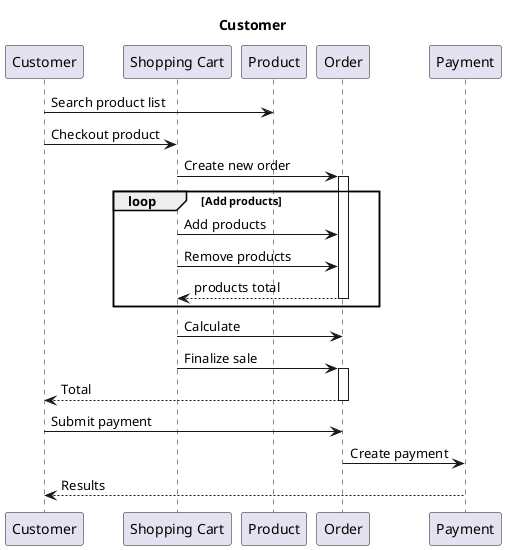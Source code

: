 @startuml
   title Customer
   participant "Customer" as cus
   participant "Shopping Cart" as sc
   participant "Product" as p
   participant "Order" as order
   participant "Payment" as pm
   cus->p: Search product list
   cus->sc: Checkout product
   sc->order: Create new order
   loop Add products
        activate order
        sc -> order: Add products
        sc -> order: Remove products
        order --> sc: products total
        deactivate order
   end
   sc->order: Calculate
   sc->order: Finalize sale
   activate order
   order --> cus: Total
   deactivate order

   cus->order: Submit payment
   order->pm: Create payment
   pm-->cus: Results

@enduml
